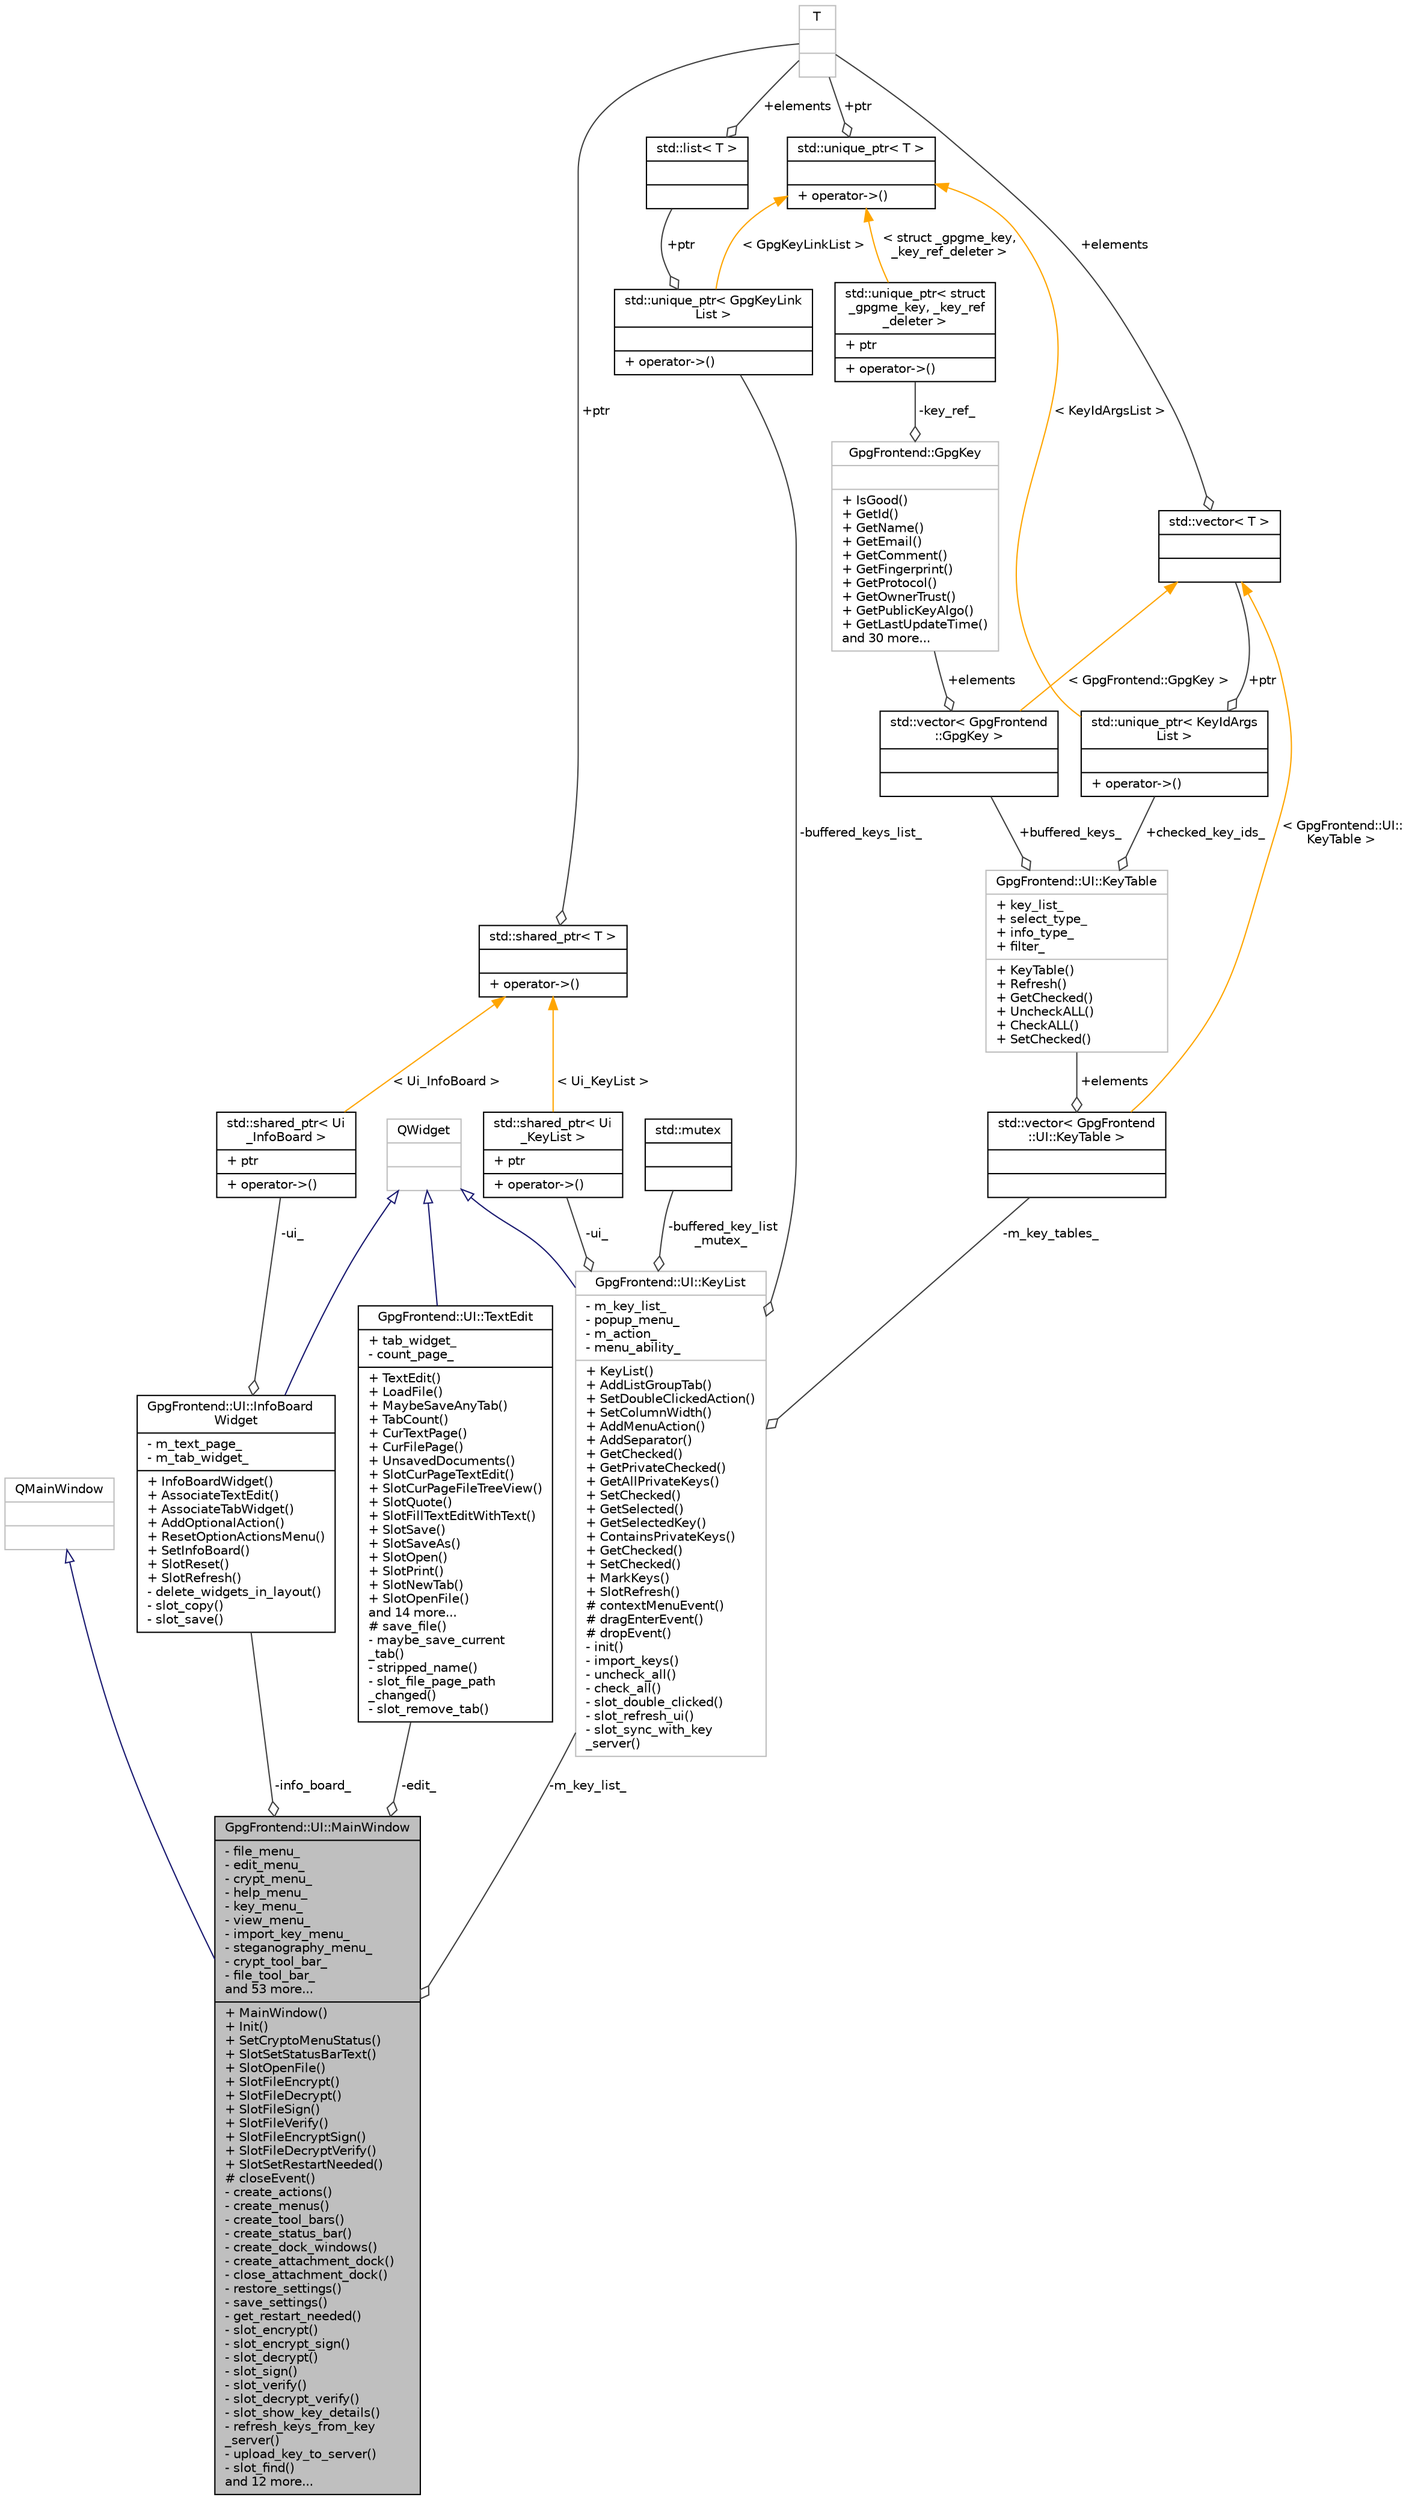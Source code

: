 digraph "GpgFrontend::UI::MainWindow"
{
 // INTERACTIVE_SVG=YES
 // LATEX_PDF_SIZE
  edge [fontname="Helvetica",fontsize="10",labelfontname="Helvetica",labelfontsize="10"];
  node [fontname="Helvetica",fontsize="10",shape=record];
  Node1 [label="{GpgFrontend::UI::MainWindow\n|- file_menu_\l- edit_menu_\l- crypt_menu_\l- help_menu_\l- key_menu_\l- view_menu_\l- import_key_menu_\l- steganography_menu_\l- crypt_tool_bar_\l- file_tool_bar_\land 53 more...\l|+ MainWindow()\l+ Init()\l+ SetCryptoMenuStatus()\l+ SlotSetStatusBarText()\l+ SlotOpenFile()\l+ SlotFileEncrypt()\l+ SlotFileDecrypt()\l+ SlotFileSign()\l+ SlotFileVerify()\l+ SlotFileEncryptSign()\l+ SlotFileDecryptVerify()\l+ SlotSetRestartNeeded()\l# closeEvent()\l- create_actions()\l- create_menus()\l- create_tool_bars()\l- create_status_bar()\l- create_dock_windows()\l- create_attachment_dock()\l- close_attachment_dock()\l- restore_settings()\l- save_settings()\l- get_restart_needed()\l- slot_encrypt()\l- slot_encrypt_sign()\l- slot_decrypt()\l- slot_sign()\l- slot_verify()\l- slot_decrypt_verify()\l- slot_show_key_details()\l- refresh_keys_from_key\l_server()\l- upload_key_to_server()\l- slot_find()\land 12 more...\l}",height=0.2,width=0.4,color="black", fillcolor="grey75", style="filled", fontcolor="black",tooltip=" "];
  Node2 -> Node1 [dir="back",color="midnightblue",fontsize="10",style="solid",arrowtail="onormal",fontname="Helvetica"];
  Node2 [label="{QMainWindow\n||}",height=0.2,width=0.4,color="grey75", fillcolor="white", style="filled",tooltip=" "];
  Node3 -> Node1 [color="grey25",fontsize="10",style="solid",label=" -edit_" ,arrowhead="odiamond",fontname="Helvetica"];
  Node3 [label="{GpgFrontend::UI::TextEdit\n|+ tab_widget_\l- count_page_\l|+ TextEdit()\l+ LoadFile()\l+ MaybeSaveAnyTab()\l+ TabCount()\l+ CurTextPage()\l+ CurFilePage()\l+ UnsavedDocuments()\l+ SlotCurPageTextEdit()\l+ SlotCurPageFileTreeView()\l+ SlotQuote()\l+ SlotFillTextEditWithText()\l+ SlotSave()\l+ SlotSaveAs()\l+ SlotOpen()\l+ SlotPrint()\l+ SlotNewTab()\l+ SlotOpenFile()\land 14 more...\l# save_file()\l- maybe_save_current\l_tab()\l- stripped_name()\l- slot_file_page_path\l_changed()\l- slot_remove_tab()\l}",height=0.2,width=0.4,color="black", fillcolor="white", style="filled",URL="$classGpgFrontend_1_1UI_1_1TextEdit.html",tooltip="TextEdit class."];
  Node4 -> Node3 [dir="back",color="midnightblue",fontsize="10",style="solid",arrowtail="onormal",fontname="Helvetica"];
  Node4 [label="{QWidget\n||}",height=0.2,width=0.4,color="grey75", fillcolor="white", style="filled",tooltip=" "];
  Node5 -> Node1 [color="grey25",fontsize="10",style="solid",label=" -m_key_list_" ,arrowhead="odiamond",fontname="Helvetica"];
  Node5 [label="{GpgFrontend::UI::KeyList\n|- m_key_list_\l- popup_menu_\l- m_action_\l- menu_ability_\l|+ KeyList()\l+ AddListGroupTab()\l+ SetDoubleClickedAction()\l+ SetColumnWidth()\l+ AddMenuAction()\l+ AddSeparator()\l+ GetChecked()\l+ GetPrivateChecked()\l+ GetAllPrivateKeys()\l+ SetChecked()\l+ GetSelected()\l+ GetSelectedKey()\l+ ContainsPrivateKeys()\l+ GetChecked()\l+ SetChecked()\l+ MarkKeys()\l+ SlotRefresh()\l# contextMenuEvent()\l# dragEnterEvent()\l# dropEvent()\l- init()\l- import_keys()\l- uncheck_all()\l- check_all()\l- slot_double_clicked()\l- slot_refresh_ui()\l- slot_sync_with_key\l_server()\l}",height=0.2,width=0.4,color="grey75", fillcolor="white", style="filled",URL="$classGpgFrontend_1_1UI_1_1KeyList.html",tooltip=" "];
  Node4 -> Node5 [dir="back",color="midnightblue",fontsize="10",style="solid",arrowtail="onormal",fontname="Helvetica"];
  Node6 -> Node5 [color="grey25",fontsize="10",style="solid",label=" -buffered_key_list\l_mutex_" ,arrowhead="odiamond",fontname="Helvetica"];
  Node6 [label="{std::mutex\n||}",height=0.2,width=0.4,color="black", fillcolor="white", style="filled",tooltip=" "];
  Node7 -> Node5 [color="grey25",fontsize="10",style="solid",label=" -ui_" ,arrowhead="odiamond",fontname="Helvetica"];
  Node7 [label="{std::shared_ptr\< Ui\l_KeyList \>\n|+ ptr\l|+ operator-\>()\l}",height=0.2,width=0.4,color="black", fillcolor="white", style="filled",tooltip=" "];
  Node8 -> Node7 [dir="back",color="orange",fontsize="10",style="solid",label=" \< Ui_KeyList \>" ,fontname="Helvetica"];
  Node8 [label="{std::shared_ptr\< T \>\n||+ operator-\>()\l}",height=0.2,width=0.4,color="black", fillcolor="white", style="filled",tooltip=" "];
  Node9 -> Node8 [color="grey25",fontsize="10",style="solid",label=" +ptr" ,arrowhead="odiamond",fontname="Helvetica"];
  Node9 [label="{T\n||}",height=0.2,width=0.4,color="grey75", fillcolor="white", style="filled",tooltip=" "];
  Node10 -> Node5 [color="grey25",fontsize="10",style="solid",label=" -m_key_tables_" ,arrowhead="odiamond",fontname="Helvetica"];
  Node10 [label="{std::vector\< GpgFrontend\l::UI::KeyTable \>\n||}",height=0.2,width=0.4,color="black", fillcolor="white", style="filled",tooltip=" "];
  Node11 -> Node10 [color="grey25",fontsize="10",style="solid",label=" +elements" ,arrowhead="odiamond",fontname="Helvetica"];
  Node11 [label="{GpgFrontend::UI::KeyTable\n|+ key_list_\l+ select_type_\l+ info_type_\l+ filter_\l|+ KeyTable()\l+ Refresh()\l+ GetChecked()\l+ UncheckALL()\l+ CheckALL()\l+ SetChecked()\l}",height=0.2,width=0.4,color="grey75", fillcolor="white", style="filled",URL="$structGpgFrontend_1_1UI_1_1KeyTable.html",tooltip=" "];
  Node12 -> Node11 [color="grey25",fontsize="10",style="solid",label=" +buffered_keys_" ,arrowhead="odiamond",fontname="Helvetica"];
  Node12 [label="{std::vector\< GpgFrontend\l::GpgKey \>\n||}",height=0.2,width=0.4,color="black", fillcolor="white", style="filled",tooltip=" "];
  Node13 -> Node12 [color="grey25",fontsize="10",style="solid",label=" +elements" ,arrowhead="odiamond",fontname="Helvetica"];
  Node13 [label="{GpgFrontend::GpgKey\n||+ IsGood()\l+ GetId()\l+ GetName()\l+ GetEmail()\l+ GetComment()\l+ GetFingerprint()\l+ GetProtocol()\l+ GetOwnerTrust()\l+ GetPublicKeyAlgo()\l+ GetLastUpdateTime()\land 30 more...\l}",height=0.2,width=0.4,color="grey75", fillcolor="white", style="filled",URL="$classGpgFrontend_1_1GpgKey.html",tooltip=" "];
  Node14 -> Node13 [color="grey25",fontsize="10",style="solid",label=" -key_ref_" ,arrowhead="odiamond",fontname="Helvetica"];
  Node14 [label="{std::unique_ptr\< struct\l _gpgme_key, _key_ref\l_deleter \>\n|+ ptr\l|+ operator-\>()\l}",height=0.2,width=0.4,color="black", fillcolor="white", style="filled",tooltip=" "];
  Node15 -> Node14 [dir="back",color="orange",fontsize="10",style="solid",label=" \< struct _gpgme_key,\l _key_ref_deleter \>" ,fontname="Helvetica"];
  Node15 [label="{std::unique_ptr\< T \>\n||+ operator-\>()\l}",height=0.2,width=0.4,color="black", fillcolor="white", style="filled",tooltip=" "];
  Node9 -> Node15 [color="grey25",fontsize="10",style="solid",label=" +ptr" ,arrowhead="odiamond",fontname="Helvetica"];
  Node16 -> Node12 [dir="back",color="orange",fontsize="10",style="solid",label=" \< GpgFrontend::GpgKey \>" ,fontname="Helvetica"];
  Node16 [label="{std::vector\< T \>\n||}",height=0.2,width=0.4,color="black", fillcolor="white", style="filled",tooltip=" "];
  Node9 -> Node16 [color="grey25",fontsize="10",style="solid",label=" +elements" ,arrowhead="odiamond",fontname="Helvetica"];
  Node17 -> Node11 [color="grey25",fontsize="10",style="solid",label=" +checked_key_ids_" ,arrowhead="odiamond",fontname="Helvetica"];
  Node17 [label="{std::unique_ptr\< KeyIdArgs\lList \>\n||+ operator-\>()\l}",height=0.2,width=0.4,color="black", fillcolor="white", style="filled",tooltip=" "];
  Node16 -> Node17 [color="grey25",fontsize="10",style="solid",label=" +ptr" ,arrowhead="odiamond",fontname="Helvetica"];
  Node15 -> Node17 [dir="back",color="orange",fontsize="10",style="solid",label=" \< KeyIdArgsList \>" ,fontname="Helvetica"];
  Node16 -> Node10 [dir="back",color="orange",fontsize="10",style="solid",label=" \< GpgFrontend::UI::\lKeyTable \>" ,fontname="Helvetica"];
  Node18 -> Node5 [color="grey25",fontsize="10",style="solid",label=" -buffered_keys_list_" ,arrowhead="odiamond",fontname="Helvetica"];
  Node18 [label="{std::unique_ptr\< GpgKeyLink\lList \>\n||+ operator-\>()\l}",height=0.2,width=0.4,color="black", fillcolor="white", style="filled",tooltip=" "];
  Node19 -> Node18 [color="grey25",fontsize="10",style="solid",label=" +ptr" ,arrowhead="odiamond",fontname="Helvetica"];
  Node19 [label="{std::list\< T \>\n||}",height=0.2,width=0.4,color="black", fillcolor="white", style="filled",tooltip=" "];
  Node9 -> Node19 [color="grey25",fontsize="10",style="solid",label=" +elements" ,arrowhead="odiamond",fontname="Helvetica"];
  Node15 -> Node18 [dir="back",color="orange",fontsize="10",style="solid",label=" \< GpgKeyLinkList \>" ,fontname="Helvetica"];
  Node20 -> Node1 [color="grey25",fontsize="10",style="solid",label=" -info_board_" ,arrowhead="odiamond",fontname="Helvetica"];
  Node20 [label="{GpgFrontend::UI::InfoBoard\lWidget\n|- m_text_page_\l- m_tab_widget_\l|+ InfoBoardWidget()\l+ AssociateTextEdit()\l+ AssociateTabWidget()\l+ AddOptionalAction()\l+ ResetOptionActionsMenu()\l+ SetInfoBoard()\l+ SlotReset()\l+ SlotRefresh()\l- delete_widgets_in_layout()\l- slot_copy()\l- slot_save()\l}",height=0.2,width=0.4,color="black", fillcolor="white", style="filled",URL="$classGpgFrontend_1_1UI_1_1InfoBoardWidget.html",tooltip="Class for handling the verify label shown at bottom of a textedit-page."];
  Node4 -> Node20 [dir="back",color="midnightblue",fontsize="10",style="solid",arrowtail="onormal",fontname="Helvetica"];
  Node21 -> Node20 [color="grey25",fontsize="10",style="solid",label=" -ui_" ,arrowhead="odiamond",fontname="Helvetica"];
  Node21 [label="{std::shared_ptr\< Ui\l_InfoBoard \>\n|+ ptr\l|+ operator-\>()\l}",height=0.2,width=0.4,color="black", fillcolor="white", style="filled",tooltip=" "];
  Node8 -> Node21 [dir="back",color="orange",fontsize="10",style="solid",label=" \< Ui_InfoBoard \>" ,fontname="Helvetica"];
}
